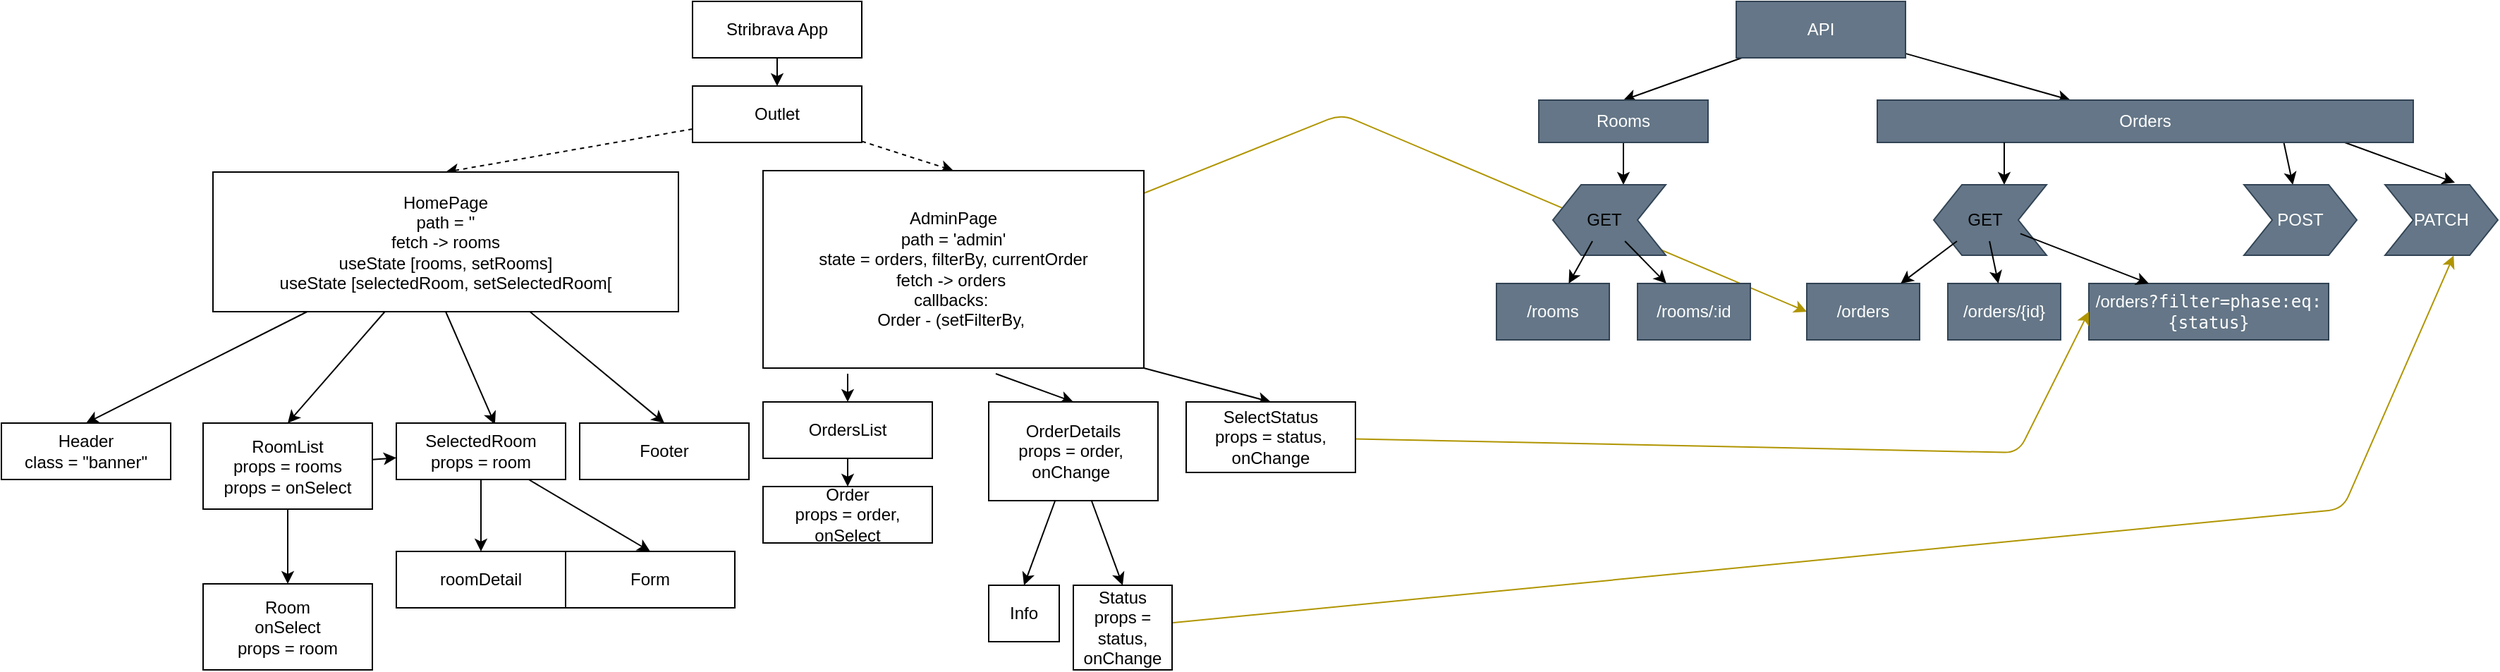 <mxfile>
    <diagram id="ImfdKhcKCmiKFw1GA72g" name="Page-1">
        <mxGraphModel dx="1587" dy="431" grid="1" gridSize="10" guides="1" tooltips="1" connect="1" arrows="1" fold="1" page="1" pageScale="1" pageWidth="850" pageHeight="1100" math="0" shadow="0">
            <root>
                <mxCell id="0"/>
                <mxCell id="1" parent="0"/>
                <mxCell id="4" style="edgeStyle=none;html=1;" parent="1" source="2" target="3" edge="1">
                    <mxGeometry relative="1" as="geometry"/>
                </mxCell>
                <mxCell id="2" value="Stribrava App" style="rounded=0;whiteSpace=wrap;html=1;" parent="1" vertex="1">
                    <mxGeometry x="160" y="40" width="120" height="40" as="geometry"/>
                </mxCell>
                <mxCell id="7" style="edgeStyle=none;html=1;entryX=0.5;entryY=0;entryDx=0;entryDy=0;dashed=1;" parent="1" source="3" target="5" edge="1">
                    <mxGeometry relative="1" as="geometry"/>
                </mxCell>
                <mxCell id="8" style="edgeStyle=none;html=1;entryX=0.5;entryY=0;entryDx=0;entryDy=0;dashed=1;" parent="1" source="3" target="6" edge="1">
                    <mxGeometry relative="1" as="geometry"/>
                </mxCell>
                <mxCell id="3" value="Outlet" style="rounded=0;whiteSpace=wrap;html=1;" parent="1" vertex="1">
                    <mxGeometry x="160" y="100" width="120" height="40" as="geometry"/>
                </mxCell>
                <mxCell id="69" style="edgeStyle=none;html=1;entryX=0.5;entryY=0;entryDx=0;entryDy=0;" edge="1" parent="1" source="5" target="68">
                    <mxGeometry relative="1" as="geometry"/>
                </mxCell>
                <mxCell id="72" style="edgeStyle=none;html=1;entryX=0.5;entryY=0;entryDx=0;entryDy=0;" edge="1" parent="1" source="5" target="70">
                    <mxGeometry relative="1" as="geometry"/>
                </mxCell>
                <mxCell id="74" style="edgeStyle=none;html=1;exitX=0.5;exitY=1;exitDx=0;exitDy=0;entryX=0.583;entryY=0.025;entryDx=0;entryDy=0;entryPerimeter=0;" edge="1" parent="1" source="5" target="73">
                    <mxGeometry relative="1" as="geometry"/>
                </mxCell>
                <mxCell id="76" style="edgeStyle=none;html=1;entryX=0.5;entryY=0;entryDx=0;entryDy=0;" edge="1" parent="1" source="5" target="75">
                    <mxGeometry relative="1" as="geometry"/>
                </mxCell>
                <mxCell id="5" value="HomePage&lt;br&gt;path = ''&lt;br&gt;fetch -&amp;gt; rooms&lt;br&gt;useState [rooms, setRooms]&lt;br&gt;useState [selectedRoom, setSelectedRoom[" style="rounded=0;whiteSpace=wrap;html=1;" parent="1" vertex="1">
                    <mxGeometry x="-180" y="161" width="330" height="99" as="geometry"/>
                </mxCell>
                <mxCell id="53" style="edgeStyle=none;html=1;" parent="1" target="52" edge="1">
                    <mxGeometry relative="1" as="geometry">
                        <mxPoint x="270" y="304" as="sourcePoint"/>
                    </mxGeometry>
                </mxCell>
                <mxCell id="57" style="edgeStyle=none;html=1;entryX=0.5;entryY=0;entryDx=0;entryDy=0;" parent="1" target="56" edge="1">
                    <mxGeometry relative="1" as="geometry">
                        <mxPoint x="375" y="304" as="sourcePoint"/>
                    </mxGeometry>
                </mxCell>
                <mxCell id="64" style="edgeStyle=none;html=1;entryX=0.5;entryY=0;entryDx=0;entryDy=0;" parent="1" target="63" edge="1">
                    <mxGeometry relative="1" as="geometry">
                        <mxPoint x="480" y="300" as="sourcePoint"/>
                    </mxGeometry>
                </mxCell>
                <mxCell id="65" style="edgeStyle=none;html=1;entryX=0;entryY=0.5;entryDx=0;entryDy=0;fillColor=#e3c800;strokeColor=#B09500;" parent="1" source="6" target="38" edge="1">
                    <mxGeometry relative="1" as="geometry">
                        <Array as="points">
                            <mxPoint x="620" y="120"/>
                        </Array>
                    </mxGeometry>
                </mxCell>
                <mxCell id="6" value="AdminPage&lt;br&gt;path = 'admin'&lt;br&gt;state = orders, filterBy, currentOrder&lt;br&gt;fetch -&amp;gt; orders&amp;nbsp;&lt;br&gt;callbacks:&amp;nbsp;&lt;br&gt;Order - (setFilterBy,&amp;nbsp;" style="rounded=0;whiteSpace=wrap;html=1;" parent="1" vertex="1">
                    <mxGeometry x="210" y="160" width="270" height="140" as="geometry"/>
                </mxCell>
                <mxCell id="50" style="edgeStyle=none;html=1;entryX=0.5;entryY=0;entryDx=0;entryDy=0;" parent="1" source="9" target="12" edge="1">
                    <mxGeometry relative="1" as="geometry"/>
                </mxCell>
                <mxCell id="51" style="edgeStyle=none;html=1;" parent="1" source="9" target="13" edge="1">
                    <mxGeometry relative="1" as="geometry"/>
                </mxCell>
                <mxCell id="9" value="API" style="rounded=0;whiteSpace=wrap;html=1;fillColor=#647687;fontColor=#ffffff;strokeColor=#314354;" parent="1" vertex="1">
                    <mxGeometry x="900" y="40" width="120" height="40" as="geometry"/>
                </mxCell>
                <mxCell id="19" style="edgeStyle=none;html=1;entryX=0.375;entryY=1;entryDx=0;entryDy=0;entryPerimeter=0;" parent="1" source="12" target="14" edge="1">
                    <mxGeometry relative="1" as="geometry"/>
                </mxCell>
                <mxCell id="12" value="Rooms" style="rounded=0;whiteSpace=wrap;html=1;fillColor=#647687;fontColor=#ffffff;strokeColor=#314354;" parent="1" vertex="1">
                    <mxGeometry x="760" y="110" width="120" height="30" as="geometry"/>
                </mxCell>
                <mxCell id="45" style="edgeStyle=none;html=1;" parent="1" target="43" edge="1">
                    <mxGeometry relative="1" as="geometry">
                        <mxPoint x="1288.214" y="140" as="sourcePoint"/>
                    </mxGeometry>
                </mxCell>
                <mxCell id="47" style="edgeStyle=none;html=1;entryX=0.619;entryY=-0.03;entryDx=0;entryDy=0;entryPerimeter=0;" parent="1" target="46" edge="1">
                    <mxGeometry relative="1" as="geometry">
                        <mxPoint x="1331.386" y="140" as="sourcePoint"/>
                    </mxGeometry>
                </mxCell>
                <mxCell id="13" value="Orders" style="rounded=0;whiteSpace=wrap;html=1;fillColor=#647687;fontColor=#ffffff;strokeColor=#314354;" parent="1" vertex="1">
                    <mxGeometry x="1000" y="110" width="380" height="30" as="geometry"/>
                </mxCell>
                <mxCell id="16" value="" style="group" parent="1" vertex="1" connectable="0">
                    <mxGeometry x="770" y="170" width="80" height="50" as="geometry"/>
                </mxCell>
                <mxCell id="14" value="" style="shape=step;perimeter=stepPerimeter;whiteSpace=wrap;html=1;fixedSize=1;rotation=-180;fillColor=#647687;fontColor=#ffffff;strokeColor=#314354;" parent="16" vertex="1">
                    <mxGeometry width="80" height="50" as="geometry"/>
                </mxCell>
                <mxCell id="15" value="GET" style="text;html=1;align=center;verticalAlign=middle;resizable=0;points=[];autosize=1;strokeColor=none;fillColor=none;" parent="16" vertex="1">
                    <mxGeometry x="11.425" y="10.005" width="50" height="30" as="geometry"/>
                </mxCell>
                <mxCell id="17" value="/rooms" style="rounded=0;whiteSpace=wrap;html=1;fillColor=#647687;fontColor=#ffffff;strokeColor=#314354;" parent="1" vertex="1">
                    <mxGeometry x="730" y="240" width="80" height="40" as="geometry"/>
                </mxCell>
                <mxCell id="20" value="/rooms/:id" style="rounded=0;whiteSpace=wrap;html=1;fillColor=#647687;fontColor=#ffffff;strokeColor=#314354;" parent="1" vertex="1">
                    <mxGeometry x="830" y="240" width="80" height="40" as="geometry"/>
                </mxCell>
                <mxCell id="21" style="edgeStyle=none;html=1;" parent="1" source="15" target="17" edge="1">
                    <mxGeometry relative="1" as="geometry"/>
                </mxCell>
                <mxCell id="22" style="edgeStyle=none;html=1;" parent="1" source="15" target="20" edge="1">
                    <mxGeometry relative="1" as="geometry"/>
                </mxCell>
                <mxCell id="34" style="edgeStyle=none;html=1;entryX=0.375;entryY=1;entryDx=0;entryDy=0;entryPerimeter=0;" parent="1" target="36" edge="1">
                    <mxGeometry relative="1" as="geometry">
                        <mxPoint x="1090" y="140" as="sourcePoint"/>
                    </mxGeometry>
                </mxCell>
                <mxCell id="35" value="" style="group" parent="1" vertex="1" connectable="0">
                    <mxGeometry x="1040" y="170" width="80" height="50" as="geometry"/>
                </mxCell>
                <mxCell id="36" value="" style="shape=step;perimeter=stepPerimeter;whiteSpace=wrap;html=1;fixedSize=1;rotation=-180;fillColor=#647687;fontColor=#ffffff;strokeColor=#314354;" parent="35" vertex="1">
                    <mxGeometry width="80" height="50" as="geometry"/>
                </mxCell>
                <mxCell id="37" value="GET" style="text;html=1;align=center;verticalAlign=middle;resizable=0;points=[];autosize=1;strokeColor=none;fillColor=none;" parent="35" vertex="1">
                    <mxGeometry x="11.425" y="10.005" width="50" height="30" as="geometry"/>
                </mxCell>
                <mxCell id="38" value="/orders" style="rounded=0;whiteSpace=wrap;html=1;fillColor=#647687;fontColor=#ffffff;strokeColor=#314354;" parent="1" vertex="1">
                    <mxGeometry x="950" y="240" width="80" height="40" as="geometry"/>
                </mxCell>
                <mxCell id="39" value="/orders/{id}" style="rounded=0;whiteSpace=wrap;html=1;fillColor=#647687;fontColor=#ffffff;strokeColor=#314354;" parent="1" vertex="1">
                    <mxGeometry x="1050" y="240" width="80" height="40" as="geometry"/>
                </mxCell>
                <mxCell id="40" style="edgeStyle=none;html=1;" parent="1" source="37" target="38" edge="1">
                    <mxGeometry relative="1" as="geometry"/>
                </mxCell>
                <mxCell id="41" style="edgeStyle=none;html=1;" parent="1" source="37" target="39" edge="1">
                    <mxGeometry relative="1" as="geometry"/>
                </mxCell>
                <mxCell id="43" value="POST" style="shape=step;perimeter=stepPerimeter;whiteSpace=wrap;html=1;fixedSize=1;rotation=-360;fillColor=#647687;fontColor=#ffffff;strokeColor=#314354;" parent="1" vertex="1">
                    <mxGeometry x="1260" y="170" width="80" height="50" as="geometry"/>
                </mxCell>
                <mxCell id="46" value="PATCH" style="shape=step;perimeter=stepPerimeter;whiteSpace=wrap;html=1;fixedSize=1;rotation=-360;fillColor=#647687;fontColor=#ffffff;strokeColor=#314354;" parent="1" vertex="1">
                    <mxGeometry x="1360" y="170" width="80" height="50" as="geometry"/>
                </mxCell>
                <mxCell id="48" value="/orders&lt;code&gt;?filter=phase:eq:{status}&lt;/code&gt;" style="rounded=0;whiteSpace=wrap;html=1;fillColor=#647687;fontColor=#ffffff;strokeColor=#314354;" parent="1" vertex="1">
                    <mxGeometry x="1150" y="240" width="170" height="40" as="geometry"/>
                </mxCell>
                <mxCell id="49" style="edgeStyle=none;html=1;entryX=0.25;entryY=0;entryDx=0;entryDy=0;" parent="1" source="37" target="48" edge="1">
                    <mxGeometry relative="1" as="geometry"/>
                </mxCell>
                <mxCell id="55" style="edgeStyle=none;html=1;entryX=0.5;entryY=0;entryDx=0;entryDy=0;" parent="1" source="52" target="54" edge="1">
                    <mxGeometry relative="1" as="geometry"/>
                </mxCell>
                <mxCell id="52" value="OrdersList" style="rounded=0;whiteSpace=wrap;html=1;" parent="1" vertex="1">
                    <mxGeometry x="210" y="324" width="120" height="40" as="geometry"/>
                </mxCell>
                <mxCell id="54" value="Order&lt;br&gt;props = order, onSelect" style="rounded=0;whiteSpace=wrap;html=1;" parent="1" vertex="1">
                    <mxGeometry x="210" y="384" width="120" height="40" as="geometry"/>
                </mxCell>
                <mxCell id="60" style="edgeStyle=none;html=1;entryX=0.5;entryY=0;entryDx=0;entryDy=0;" parent="1" source="56" target="58" edge="1">
                    <mxGeometry relative="1" as="geometry"/>
                </mxCell>
                <mxCell id="61" style="edgeStyle=none;html=1;entryX=0.5;entryY=0;entryDx=0;entryDy=0;" parent="1" source="56" target="59" edge="1">
                    <mxGeometry relative="1" as="geometry"/>
                </mxCell>
                <mxCell id="56" value="OrderDetails&lt;br&gt;props = order,&amp;nbsp;&lt;br&gt;onChange&amp;nbsp;" style="rounded=0;whiteSpace=wrap;html=1;" parent="1" vertex="1">
                    <mxGeometry x="370" y="324" width="120" height="70" as="geometry"/>
                </mxCell>
                <mxCell id="58" value="Info" style="rounded=0;whiteSpace=wrap;html=1;" parent="1" vertex="1">
                    <mxGeometry x="370" y="454" width="50" height="40" as="geometry"/>
                </mxCell>
                <mxCell id="62" style="edgeStyle=none;html=1;entryX=0.608;entryY=1.004;entryDx=0;entryDy=0;entryPerimeter=0;fillColor=#e3c800;strokeColor=#B09500;" parent="1" source="59" target="46" edge="1">
                    <mxGeometry relative="1" as="geometry">
                        <Array as="points">
                            <mxPoint x="1330" y="400"/>
                        </Array>
                    </mxGeometry>
                </mxCell>
                <mxCell id="59" value="Status&lt;br&gt;props = status, onChange" style="rounded=0;whiteSpace=wrap;html=1;" parent="1" vertex="1">
                    <mxGeometry x="430" y="454" width="70" height="60" as="geometry"/>
                </mxCell>
                <mxCell id="66" style="edgeStyle=none;html=1;entryX=0;entryY=0.5;entryDx=0;entryDy=0;fillColor=#e3c800;strokeColor=#B09500;" parent="1" source="63" target="48" edge="1">
                    <mxGeometry relative="1" as="geometry">
                        <Array as="points">
                            <mxPoint x="1100" y="360"/>
                        </Array>
                    </mxGeometry>
                </mxCell>
                <mxCell id="63" value="SelectStatus&lt;br&gt;props = status, onChange" style="rounded=0;whiteSpace=wrap;html=1;" parent="1" vertex="1">
                    <mxGeometry x="510" y="324" width="120" height="50" as="geometry"/>
                </mxCell>
                <mxCell id="68" value="Header&lt;br&gt;class = &quot;banner&quot;" style="rounded=0;whiteSpace=wrap;html=1;" vertex="1" parent="1">
                    <mxGeometry x="-330" y="339" width="120" height="40" as="geometry"/>
                </mxCell>
                <mxCell id="77" style="edgeStyle=none;html=1;" edge="1" parent="1" source="70" target="73">
                    <mxGeometry relative="1" as="geometry"/>
                </mxCell>
                <mxCell id="79" style="edgeStyle=none;html=1;" edge="1" parent="1" source="70" target="78">
                    <mxGeometry relative="1" as="geometry"/>
                </mxCell>
                <mxCell id="70" value="RoomList&lt;br&gt;props = rooms&lt;br&gt;props = onSelect" style="rounded=0;whiteSpace=wrap;html=1;" vertex="1" parent="1">
                    <mxGeometry x="-187" y="339" width="120" height="61" as="geometry"/>
                </mxCell>
                <mxCell id="82" style="edgeStyle=none;html=1;entryX=0.5;entryY=0;entryDx=0;entryDy=0;" edge="1" parent="1" source="73" target="80">
                    <mxGeometry relative="1" as="geometry"/>
                </mxCell>
                <mxCell id="83" style="edgeStyle=none;html=1;entryX=0.5;entryY=0;entryDx=0;entryDy=0;" edge="1" parent="1" source="73" target="81">
                    <mxGeometry relative="1" as="geometry"/>
                </mxCell>
                <mxCell id="73" value="SelectedRoom&lt;br&gt;props = room" style="rounded=0;whiteSpace=wrap;html=1;" vertex="1" parent="1">
                    <mxGeometry x="-50" y="339" width="120" height="40" as="geometry"/>
                </mxCell>
                <mxCell id="75" value="Footer" style="rounded=0;whiteSpace=wrap;html=1;" vertex="1" parent="1">
                    <mxGeometry x="80" y="339" width="120" height="40" as="geometry"/>
                </mxCell>
                <mxCell id="78" value="Room&lt;br&gt;onSelect&lt;br&gt;props = room" style="rounded=0;whiteSpace=wrap;html=1;" vertex="1" parent="1">
                    <mxGeometry x="-187" y="453" width="120" height="61" as="geometry"/>
                </mxCell>
                <mxCell id="80" value="roomDetail" style="rounded=0;whiteSpace=wrap;html=1;" vertex="1" parent="1">
                    <mxGeometry x="-50" y="430" width="120" height="40" as="geometry"/>
                </mxCell>
                <mxCell id="81" value="Form" style="rounded=0;whiteSpace=wrap;html=1;" vertex="1" parent="1">
                    <mxGeometry x="70" y="430" width="120" height="40" as="geometry"/>
                </mxCell>
            </root>
        </mxGraphModel>
    </diagram>
</mxfile>